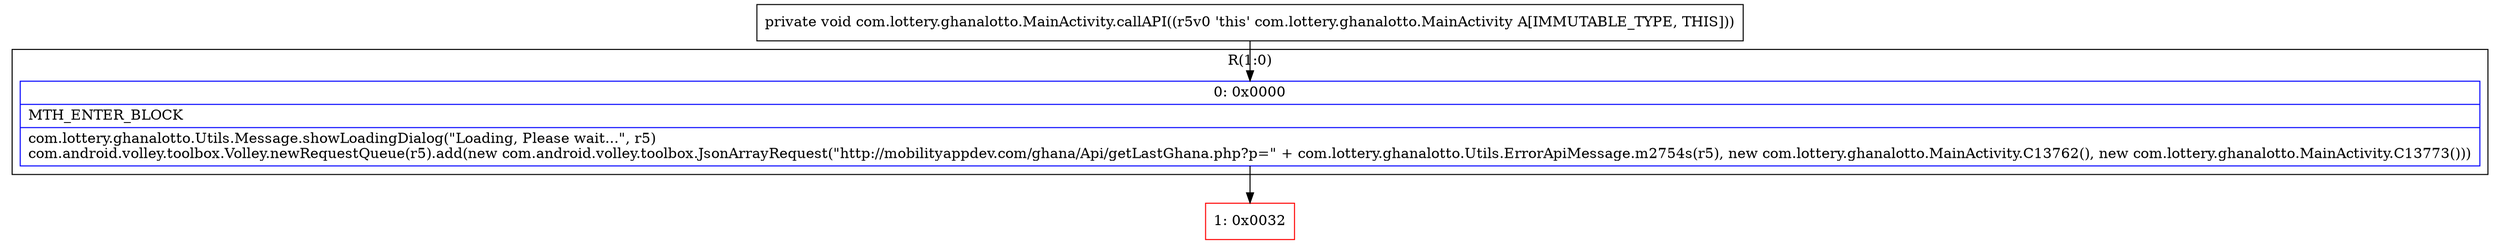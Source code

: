 digraph "CFG forcom.lottery.ghanalotto.MainActivity.callAPI()V" {
subgraph cluster_Region_452223216 {
label = "R(1:0)";
node [shape=record,color=blue];
Node_0 [shape=record,label="{0\:\ 0x0000|MTH_ENTER_BLOCK\l|com.lottery.ghanalotto.Utils.Message.showLoadingDialog(\"Loading, Please wait...\", r5)\lcom.android.volley.toolbox.Volley.newRequestQueue(r5).add(new com.android.volley.toolbox.JsonArrayRequest(\"http:\/\/mobilityappdev.com\/ghana\/Api\/getLastGhana.php?p=\" + com.lottery.ghanalotto.Utils.ErrorApiMessage.m2754s(r5), new com.lottery.ghanalotto.MainActivity.C13762(), new com.lottery.ghanalotto.MainActivity.C13773()))\l}"];
}
Node_1 [shape=record,color=red,label="{1\:\ 0x0032}"];
MethodNode[shape=record,label="{private void com.lottery.ghanalotto.MainActivity.callAPI((r5v0 'this' com.lottery.ghanalotto.MainActivity A[IMMUTABLE_TYPE, THIS])) }"];
MethodNode -> Node_0;
Node_0 -> Node_1;
}

